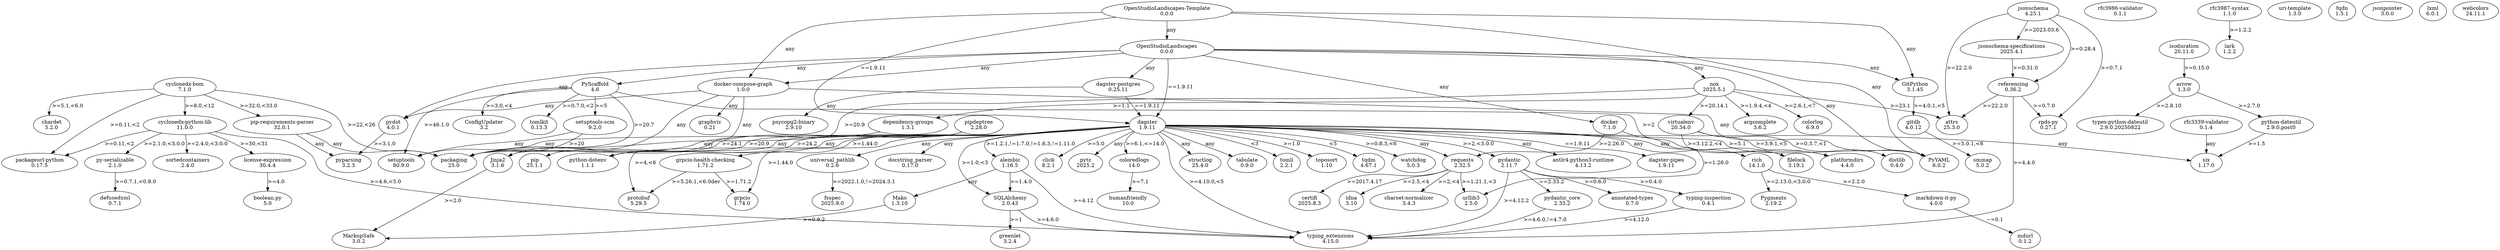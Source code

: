 digraph {
	"annotated-types" [label="annotated-types\n0.7.0"]
	"antlr4-python3-runtime" [label="antlr4-python3-runtime\n4.13.2"]
	"boolean-py" [label="boolean.py\n5.0"]
	"charset-normalizer" [label="charset-normalizer\n3.4.3"]
	"cyclonedx-bom" -> "cyclonedx-python-lib" [label=">=8.0,<12"]
	"cyclonedx-bom" -> "packageurl-python" [label=">=0.11,<2"]
	"cyclonedx-bom" -> "pip-requirements-parser" [label=">=32.0,<33.0"]
	"cyclonedx-bom" -> chardet [label=">=5.1,<6.0"]
	"cyclonedx-bom" -> packaging [label=">=22,<26"]
	"cyclonedx-bom" [label="cyclonedx-bom\n7.1.0"]
	"cyclonedx-python-lib" -> "license-expression" [label=">=30,<31"]
	"cyclonedx-python-lib" -> "packageurl-python" [label=">=0.11,<2"]
	"cyclonedx-python-lib" -> "py-serializable" [label=">=2.1.0,<3.0.0"]
	"cyclonedx-python-lib" -> "typing-extensions" [label=">=4.6,<5.0"]
	"cyclonedx-python-lib" -> sortedcontainers [label=">=2.4.0,<3.0.0"]
	"cyclonedx-python-lib" [label="cyclonedx-python-lib\n11.0.0"]
	"dagster-pipes" [label="dagster-pipes\n1.9.11"]
	"dagster-postgres" -> "psycopg2-binary" [label=any]
	"dagster-postgres" -> dagster [label="==1.9.11"]
	"dagster-postgres" [label="dagster-postgres\n0.25.11"]
	"dependency-groups" -> packaging [label=any]
	"dependency-groups" [label="dependency-groups\n1.3.1"]
	"docker-compose-graph" -> "python-dotenv" [label=any]
	"docker-compose-graph" -> graphviz [label=any]
	"docker-compose-graph" -> jinja2 [label=any]
	"docker-compose-graph" -> pydot [label=any]
	"docker-compose-graph" -> pyyaml [label=any]
	"docker-compose-graph" [label="docker-compose-graph\n1.0.0"]
	"docstring-parser" [label="docstring_parser\n0.17.0"]
	"grpcio-health-checking" -> grpcio [label=">=1.71.2"]
	"grpcio-health-checking" -> protobuf [label=">=5.26.1,<6.0dev"]
	"grpcio-health-checking" [label="grpcio-health-checking\n1.71.2"]
	"jsonschema-specifications" -> referencing [label=">=0.31.0"]
	"jsonschema-specifications" [label="jsonschema-specifications\n2025.4.1"]
	"license-expression" -> "boolean-py" [label=">=4.0"]
	"license-expression" [label="license-expression\n30.4.4"]
	"markdown-it-py" -> mdurl [label="~=0.1"]
	"markdown-it-py" [label="markdown-it-py\n4.0.0"]
	"openstudiolandscapes-template" -> "docker-compose-graph" [label=any]
	"openstudiolandscapes-template" -> dagster [label="==1.9.11"]
	"openstudiolandscapes-template" -> gitpython [label=any]
	"openstudiolandscapes-template" -> openstudiolandscapes [label=any]
	"openstudiolandscapes-template" -> pyyaml [label=any]
	"openstudiolandscapes-template" [label="OpenStudioLandscapes-Template\n0.0.0"]
	"packageurl-python" [label="packageurl-python\n0.17.5"]
	"pip-requirements-parser" -> packaging [label=any]
	"pip-requirements-parser" -> pyparsing [label=any]
	"pip-requirements-parser" [label="pip-requirements-parser\n32.0.1"]
	"psycopg2-binary" [label="psycopg2-binary\n2.9.10"]
	"py-serializable" -> defusedxml [label=">=0.7.1,<0.8.0"]
	"py-serializable" [label="py-serializable\n2.1.0"]
	"pydantic-core" -> "typing-extensions" [label=">=4.6.0,!=4.7.0"]
	"pydantic-core" [label="pydantic_core\n2.33.2"]
	"python-dateutil" -> six [label=">=1.5"]
	"python-dateutil" [label="python-dateutil\n2.9.0.post0"]
	"python-dotenv" [label="python-dotenv\n1.1.1"]
	"rfc3339-validator" -> six [label=any]
	"rfc3339-validator" [label="rfc3339-validator\n0.1.4"]
	"rfc3986-validator" [label="rfc3986-validator\n0.1.1"]
	"rfc3987-syntax" -> lark [label=">=1.2.2"]
	"rfc3987-syntax" [label="rfc3987-syntax\n1.1.0"]
	"rpds-py" [label="rpds-py\n0.27.1"]
	"setuptools-scm" -> packaging [label=">=20"]
	"setuptools-scm" -> setuptools [label=any]
	"setuptools-scm" [label="setuptools-scm\n9.2.0"]
	"types-python-dateutil" [label="types-python-dateutil\n2.9.0.20250822"]
	"typing-extensions" [label="typing_extensions\n4.15.0"]
	"typing-inspection" -> "typing-extensions" [label=">=4.12.0"]
	"typing-inspection" [label="typing-inspection\n0.4.1"]
	"universal-pathlib" -> fsspec [label=">=2022.1.0,!=2024.3.1"]
	"universal-pathlib" [label="universal_pathlib\n0.2.6"]
	"uri-template" [label="uri-template\n1.3.0"]
	alembic -> "typing-extensions" [label=">=4.12"]
	alembic -> mako [label=any]
	alembic -> sqlalchemy [label=">=1.4.0"]
	alembic [label="alembic\n1.16.5"]
	argcomplete [label="argcomplete\n3.6.2"]
	arrow -> "python-dateutil" [label=">=2.7.0"]
	arrow -> "types-python-dateutil" [label=">=2.8.10"]
	arrow [label="arrow\n1.3.0"]
	attrs [label="attrs\n25.3.0"]
	certifi [label="certifi\n2025.8.3"]
	chardet [label="chardet\n5.2.0"]
	click [label="click\n8.2.1"]
	coloredlogs -> humanfriendly [label=">=7.1"]
	coloredlogs [label="coloredlogs\n14.0"]
	colorlog [label="colorlog\n6.9.0"]
	configupdater [label="ConfigUpdater\n3.2"]
	dagster -> "antlr4-python3-runtime" [label=any]
	dagster -> "dagster-pipes" [label="==1.9.11"]
	dagster -> "docstring-parser" [label=any]
	dagster -> "grpcio-health-checking" [label=">=1.44.0"]
	dagster -> "python-dotenv" [label=any]
	dagster -> "typing-extensions" [label=">=4.10.0,<5"]
	dagster -> "universal-pathlib" [label=any]
	dagster -> alembic [label=">=1.2.1,!=1.7.0,!=1.6.3,!=1.11.0"]
	dagster -> click [label=">=5.0"]
	dagster -> coloredlogs [label=">=6.1,<=14.0"]
	dagster -> filelock [label=any]
	dagster -> grpcio [label=">=1.44.0"]
	dagster -> jinja2 [label=any]
	dagster -> packaging [label=">=20.9"]
	dagster -> protobuf [label=">=4,<6"]
	dagster -> pydantic [label=">=2,<3.0.0"]
	dagster -> pytz [label=any]
	dagster -> pyyaml [label=">=5.1"]
	dagster -> requests [label=any]
	dagster -> rich [label=any]
	dagster -> setuptools [label=any]
	dagster -> six [label=any]
	dagster -> sqlalchemy [label=">=1.0,<3"]
	dagster -> structlog [label=any]
	dagster -> tabulate [label=any]
	dagster -> tomli [label="<3"]
	dagster -> toposort [label=">=1.0"]
	dagster -> tqdm [label="<5"]
	dagster -> watchdog [label=">=0.8.3,<6"]
	dagster [label="dagster\n1.9.11"]
	defusedxml [label="defusedxml\n0.7.1"]
	distlib [label="distlib\n0.4.0"]
	docker -> requests [label=">=2.26.0"]
	docker -> urllib3 [label=">=1.26.0"]
	docker [label="docker\n7.1.0"]
	filelock [label="filelock\n3.19.1"]
	fqdn [label="fqdn\n1.5.1"]
	fsspec [label="fsspec\n2025.9.0"]
	gitdb -> smmap [label=">=3.0.1,<6"]
	gitdb [label="gitdb\n4.0.12"]
	gitpython -> gitdb [label=">=4.0.1,<5"]
	gitpython [label="GitPython\n3.1.45"]
	graphviz [label="graphviz\n0.21"]
	greenlet [label="greenlet\n3.2.4"]
	grpcio [label="grpcio\n1.74.0"]
	humanfriendly [label="humanfriendly\n10.0"]
	idna [label="idna\n3.10"]
	isoduration -> arrow [label=">=0.15.0"]
	isoduration [label="isoduration\n20.11.0"]
	jinja2 -> markupsafe [label=">=2.0"]
	jinja2 [label="Jinja2\n3.1.6"]
	jsonpointer [label="jsonpointer\n3.0.0"]
	jsonschema -> "jsonschema-specifications" [label=">=2023.03.6"]
	jsonschema -> "rpds-py" [label=">=0.7.1"]
	jsonschema -> attrs [label=">=22.2.0"]
	jsonschema -> referencing [label=">=0.28.4"]
	jsonschema [label="jsonschema\n4.25.1"]
	lark [label="lark\n1.2.2"]
	lxml [label="lxml\n6.0.1"]
	mako -> markupsafe [label=">=0.9.2"]
	mako [label="Mako\n1.3.10"]
	markupsafe [label="MarkupSafe\n3.0.2"]
	mdurl [label="mdurl\n0.1.2"]
	nox -> "dependency-groups" [label=">=1.1"]
	nox -> argcomplete [label=">=1.9.4,<4"]
	nox -> attrs [label=">=23.1"]
	nox -> colorlog [label=">=2.6.1,<7"]
	nox -> packaging [label=">=20.9"]
	nox -> virtualenv [label=">=20.14.1"]
	nox [label="nox\n2025.5.1"]
	openstudiolandscapes -> "dagster-postgres" [label=any]
	openstudiolandscapes -> "docker-compose-graph" [label=any]
	openstudiolandscapes -> dagster [label="==1.9.11"]
	openstudiolandscapes -> docker [label=any]
	openstudiolandscapes -> gitpython [label=any]
	openstudiolandscapes -> nox [label=any]
	openstudiolandscapes -> pydot [label=any]
	openstudiolandscapes -> pyscaffold [label=any]
	openstudiolandscapes -> pyyaml [label=any]
	openstudiolandscapes [label="OpenStudioLandscapes\n0.0.0"]
	packaging [label="packaging\n25.0"]
	pip [label="pip\n25.1.1"]
	pipdeptree -> packaging [label=">=24.1"]
	pipdeptree -> pip [label=">=24.2"]
	pipdeptree [label="pipdeptree\n2.28.0"]
	platformdirs [label="platformdirs\n4.4.0"]
	protobuf [label="protobuf\n5.29.5"]
	pydantic -> "annotated-types" [label=">=0.6.0"]
	pydantic -> "pydantic-core" [label="==2.33.2"]
	pydantic -> "typing-extensions" [label=">=4.12.2"]
	pydantic -> "typing-inspection" [label=">=0.4.0"]
	pydantic [label="pydantic\n2.11.7"]
	pydot -> pyparsing [label=">=3.1.0"]
	pydot [label="pydot\n4.0.1"]
	pygments [label="Pygments\n2.19.2"]
	pyparsing [label="pyparsing\n3.2.3"]
	pyscaffold -> "setuptools-scm" [label=">=5"]
	pyscaffold -> configupdater [label=">=3.0,<4"]
	pyscaffold -> packaging [label=">=20.7"]
	pyscaffold -> platformdirs [label=">=2"]
	pyscaffold -> setuptools [label=">=46.1.0"]
	pyscaffold -> tomlkit [label=">=0.7.0,<2"]
	pyscaffold [label="PyScaffold\n4.6"]
	pytz [label="pytz\n2025.2"]
	pyyaml [label="PyYAML\n6.0.2"]
	referencing -> "rpds-py" [label=">=0.7.0"]
	referencing -> "typing-extensions" [label=">=4.4.0"]
	referencing -> attrs [label=">=22.2.0"]
	referencing [label="referencing\n0.36.2"]
	requests -> "charset-normalizer" [label=">=2,<4"]
	requests -> certifi [label=">=2017.4.17"]
	requests -> idna [label=">=2.5,<4"]
	requests -> urllib3 [label=">=1.21.1,<3"]
	requests [label="requests\n2.32.5"]
	rich -> "markdown-it-py" [label=">=2.2.0"]
	rich -> pygments [label=">=2.13.0,<3.0.0"]
	rich [label="rich\n14.1.0"]
	setuptools [label="setuptools\n80.9.0"]
	six [label="six\n1.17.0"]
	smmap [label="smmap\n5.0.2"]
	sortedcontainers [label="sortedcontainers\n2.4.0"]
	sqlalchemy -> "typing-extensions" [label=">=4.6.0"]
	sqlalchemy -> greenlet [label=">=1"]
	sqlalchemy [label="SQLAlchemy\n2.0.43"]
	structlog [label="structlog\n25.4.0"]
	tabulate [label="tabulate\n0.9.0"]
	tomli [label="tomli\n2.2.1"]
	tomlkit [label="tomlkit\n0.13.3"]
	toposort [label="toposort\n1.10"]
	tqdm [label="tqdm\n4.67.1"]
	urllib3 [label="urllib3\n2.5.0"]
	virtualenv -> distlib [label=">=0.3.7,<1"]
	virtualenv -> filelock [label=">=3.12.2,<4"]
	virtualenv -> platformdirs [label=">=3.9.1,<5"]
	virtualenv [label="virtualenv\n20.34.0"]
	watchdog [label="watchdog\n5.0.3"]
	webcolors [label="webcolors\n24.11.1"]
}


